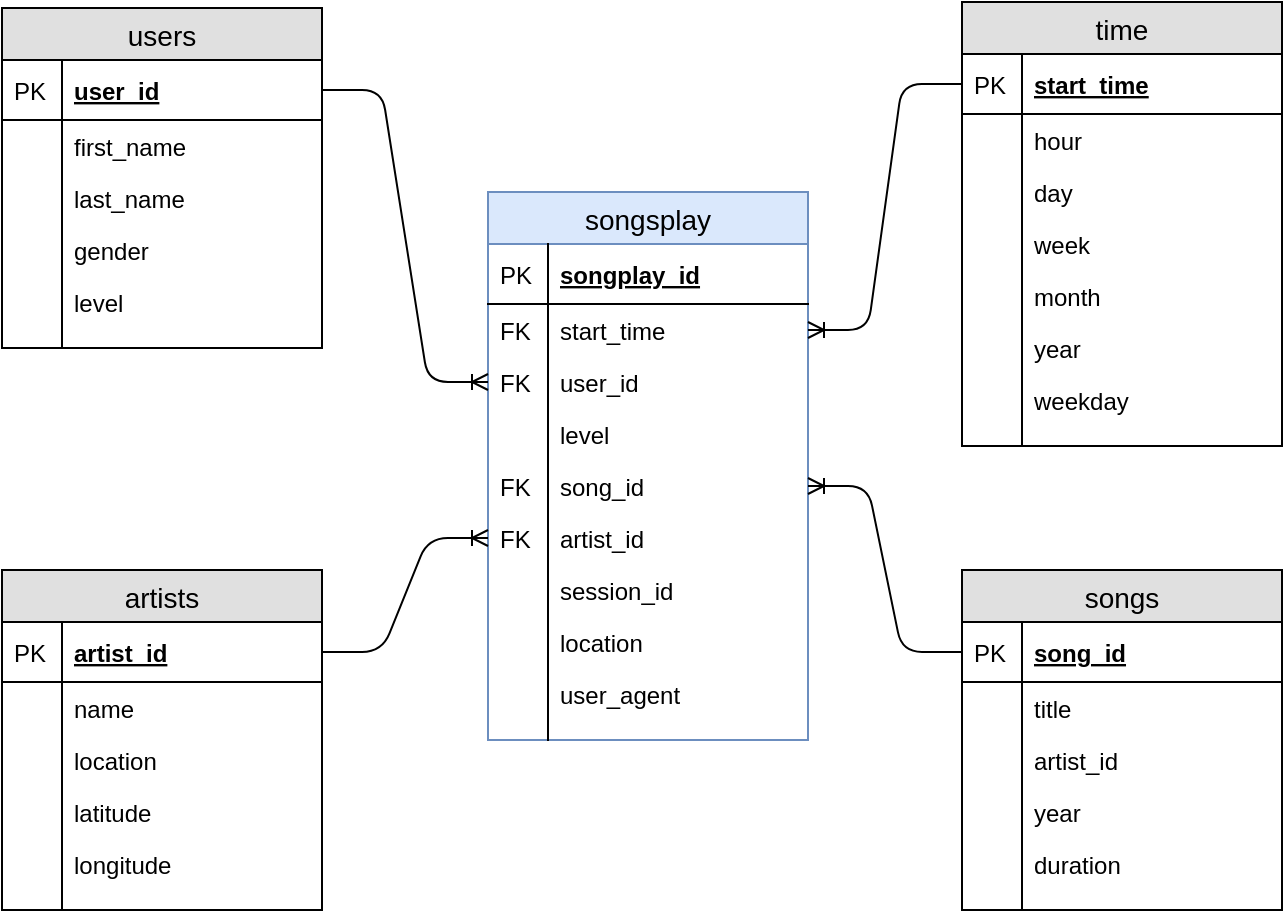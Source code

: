<mxfile version="10.6.5" type="device"><diagram id="7B6VIIEP655GMPVG7fsX" name="Página-1"><mxGraphModel dx="1010" dy="611" grid="1" gridSize="10" guides="1" tooltips="1" connect="1" arrows="1" fold="1" page="1" pageScale="1" pageWidth="670" pageHeight="470" math="0" shadow="0"><root><mxCell id="0"/><mxCell id="1" parent="0"/><mxCell id="2fcEKPnrHagJx_HG-qDS-12" value="songsplay" style="swimlane;fontStyle=0;childLayout=stackLayout;horizontal=1;startSize=26;fillColor=#dae8fc;horizontalStack=0;resizeParent=1;resizeParentMax=0;resizeLast=0;collapsible=1;marginBottom=0;swimlaneFillColor=#ffffff;align=center;fontSize=14;strokeColor=#6c8ebf;" vertex="1" parent="1"><mxGeometry x="256" y="105" width="160" height="274" as="geometry"/></mxCell><mxCell id="2fcEKPnrHagJx_HG-qDS-13" value="songplay_id" style="shape=partialRectangle;top=0;left=0;right=0;bottom=1;align=left;verticalAlign=middle;fillColor=none;spacingLeft=34;spacingRight=4;overflow=hidden;rotatable=0;points=[[0,0.5],[1,0.5]];portConstraint=eastwest;dropTarget=0;fontStyle=5;fontSize=12;" vertex="1" parent="2fcEKPnrHagJx_HG-qDS-12"><mxGeometry y="26" width="160" height="30" as="geometry"/></mxCell><mxCell id="2fcEKPnrHagJx_HG-qDS-14" value="PK" style="shape=partialRectangle;top=0;left=0;bottom=0;fillColor=none;align=left;verticalAlign=middle;spacingLeft=4;spacingRight=4;overflow=hidden;rotatable=0;points=[];portConstraint=eastwest;part=1;fontSize=12;" vertex="1" connectable="0" parent="2fcEKPnrHagJx_HG-qDS-13"><mxGeometry width="30" height="30" as="geometry"/></mxCell><mxCell id="2fcEKPnrHagJx_HG-qDS-15" value="start_time" style="shape=partialRectangle;top=0;left=0;right=0;bottom=0;align=left;verticalAlign=top;fillColor=none;spacingLeft=34;spacingRight=4;overflow=hidden;rotatable=0;points=[[0,0.5],[1,0.5]];portConstraint=eastwest;dropTarget=0;fontSize=12;" vertex="1" parent="2fcEKPnrHagJx_HG-qDS-12"><mxGeometry y="56" width="160" height="26" as="geometry"/></mxCell><mxCell id="2fcEKPnrHagJx_HG-qDS-16" value="FK" style="shape=partialRectangle;top=0;left=0;bottom=0;fillColor=none;align=left;verticalAlign=top;spacingLeft=4;spacingRight=4;overflow=hidden;rotatable=0;points=[];portConstraint=eastwest;part=1;fontSize=12;" vertex="1" connectable="0" parent="2fcEKPnrHagJx_HG-qDS-15"><mxGeometry width="30" height="26" as="geometry"/></mxCell><mxCell id="2fcEKPnrHagJx_HG-qDS-17" value="user_id" style="shape=partialRectangle;top=0;left=0;right=0;bottom=0;align=left;verticalAlign=top;fillColor=none;spacingLeft=34;spacingRight=4;overflow=hidden;rotatable=0;points=[[0,0.5],[1,0.5]];portConstraint=eastwest;dropTarget=0;fontSize=12;" vertex="1" parent="2fcEKPnrHagJx_HG-qDS-12"><mxGeometry y="82" width="160" height="26" as="geometry"/></mxCell><mxCell id="2fcEKPnrHagJx_HG-qDS-18" value="FK" style="shape=partialRectangle;top=0;left=0;bottom=0;fillColor=none;align=left;verticalAlign=top;spacingLeft=4;spacingRight=4;overflow=hidden;rotatable=0;points=[];portConstraint=eastwest;part=1;fontSize=12;" vertex="1" connectable="0" parent="2fcEKPnrHagJx_HG-qDS-17"><mxGeometry width="30" height="26" as="geometry"/></mxCell><mxCell id="2fcEKPnrHagJx_HG-qDS-19" value="level" style="shape=partialRectangle;top=0;left=0;right=0;bottom=0;align=left;verticalAlign=top;fillColor=none;spacingLeft=34;spacingRight=4;overflow=hidden;rotatable=0;points=[[0,0.5],[1,0.5]];portConstraint=eastwest;dropTarget=0;fontSize=12;" vertex="1" parent="2fcEKPnrHagJx_HG-qDS-12"><mxGeometry y="108" width="160" height="26" as="geometry"/></mxCell><mxCell id="2fcEKPnrHagJx_HG-qDS-20" value="" style="shape=partialRectangle;top=0;left=0;bottom=0;fillColor=none;align=left;verticalAlign=top;spacingLeft=4;spacingRight=4;overflow=hidden;rotatable=0;points=[];portConstraint=eastwest;part=1;fontSize=12;" vertex="1" connectable="0" parent="2fcEKPnrHagJx_HG-qDS-19"><mxGeometry width="30" height="26" as="geometry"/></mxCell><mxCell id="2fcEKPnrHagJx_HG-qDS-35" value="song_id" style="shape=partialRectangle;top=0;left=0;right=0;bottom=0;align=left;verticalAlign=top;fillColor=none;spacingLeft=34;spacingRight=4;overflow=hidden;rotatable=0;points=[[0,0.5],[1,0.5]];portConstraint=eastwest;dropTarget=0;fontSize=12;" vertex="1" parent="2fcEKPnrHagJx_HG-qDS-12"><mxGeometry y="134" width="160" height="26" as="geometry"/></mxCell><mxCell id="2fcEKPnrHagJx_HG-qDS-36" value="FK" style="shape=partialRectangle;top=0;left=0;bottom=0;fillColor=none;align=left;verticalAlign=top;spacingLeft=4;spacingRight=4;overflow=hidden;rotatable=0;points=[];portConstraint=eastwest;part=1;fontSize=12;" vertex="1" connectable="0" parent="2fcEKPnrHagJx_HG-qDS-35"><mxGeometry width="30" height="26" as="geometry"/></mxCell><mxCell id="2fcEKPnrHagJx_HG-qDS-37" value="artist_id" style="shape=partialRectangle;top=0;left=0;right=0;bottom=0;align=left;verticalAlign=top;fillColor=none;spacingLeft=34;spacingRight=4;overflow=hidden;rotatable=0;points=[[0,0.5],[1,0.5]];portConstraint=eastwest;dropTarget=0;fontSize=12;" vertex="1" parent="2fcEKPnrHagJx_HG-qDS-12"><mxGeometry y="160" width="160" height="26" as="geometry"/></mxCell><mxCell id="2fcEKPnrHagJx_HG-qDS-38" value="FK" style="shape=partialRectangle;top=0;left=0;bottom=0;fillColor=none;align=left;verticalAlign=top;spacingLeft=4;spacingRight=4;overflow=hidden;rotatable=0;points=[];portConstraint=eastwest;part=1;fontSize=12;" vertex="1" connectable="0" parent="2fcEKPnrHagJx_HG-qDS-37"><mxGeometry width="30" height="26" as="geometry"/></mxCell><mxCell id="2fcEKPnrHagJx_HG-qDS-39" value="session_id" style="shape=partialRectangle;top=0;left=0;right=0;bottom=0;align=left;verticalAlign=top;fillColor=none;spacingLeft=34;spacingRight=4;overflow=hidden;rotatable=0;points=[[0,0.5],[1,0.5]];portConstraint=eastwest;dropTarget=0;fontSize=12;" vertex="1" parent="2fcEKPnrHagJx_HG-qDS-12"><mxGeometry y="186" width="160" height="26" as="geometry"/></mxCell><mxCell id="2fcEKPnrHagJx_HG-qDS-40" value="" style="shape=partialRectangle;top=0;left=0;bottom=0;fillColor=none;align=left;verticalAlign=top;spacingLeft=4;spacingRight=4;overflow=hidden;rotatable=0;points=[];portConstraint=eastwest;part=1;fontSize=12;" vertex="1" connectable="0" parent="2fcEKPnrHagJx_HG-qDS-39"><mxGeometry width="30" height="26" as="geometry"/></mxCell><mxCell id="2fcEKPnrHagJx_HG-qDS-41" value="location" style="shape=partialRectangle;top=0;left=0;right=0;bottom=0;align=left;verticalAlign=top;fillColor=none;spacingLeft=34;spacingRight=4;overflow=hidden;rotatable=0;points=[[0,0.5],[1,0.5]];portConstraint=eastwest;dropTarget=0;fontSize=12;" vertex="1" parent="2fcEKPnrHagJx_HG-qDS-12"><mxGeometry y="212" width="160" height="26" as="geometry"/></mxCell><mxCell id="2fcEKPnrHagJx_HG-qDS-42" value="" style="shape=partialRectangle;top=0;left=0;bottom=0;fillColor=none;align=left;verticalAlign=top;spacingLeft=4;spacingRight=4;overflow=hidden;rotatable=0;points=[];portConstraint=eastwest;part=1;fontSize=12;" vertex="1" connectable="0" parent="2fcEKPnrHagJx_HG-qDS-41"><mxGeometry width="30" height="26" as="geometry"/></mxCell><mxCell id="2fcEKPnrHagJx_HG-qDS-43" value="user_agent" style="shape=partialRectangle;top=0;left=0;right=0;bottom=0;align=left;verticalAlign=top;fillColor=none;spacingLeft=34;spacingRight=4;overflow=hidden;rotatable=0;points=[[0,0.5],[1,0.5]];portConstraint=eastwest;dropTarget=0;fontSize=12;" vertex="1" parent="2fcEKPnrHagJx_HG-qDS-12"><mxGeometry y="238" width="160" height="26" as="geometry"/></mxCell><mxCell id="2fcEKPnrHagJx_HG-qDS-44" value="" style="shape=partialRectangle;top=0;left=0;bottom=0;fillColor=none;align=left;verticalAlign=top;spacingLeft=4;spacingRight=4;overflow=hidden;rotatable=0;points=[];portConstraint=eastwest;part=1;fontSize=12;" vertex="1" connectable="0" parent="2fcEKPnrHagJx_HG-qDS-43"><mxGeometry width="30" height="26" as="geometry"/></mxCell><mxCell id="2fcEKPnrHagJx_HG-qDS-21" value="" style="shape=partialRectangle;top=0;left=0;right=0;bottom=0;align=left;verticalAlign=top;fillColor=none;spacingLeft=34;spacingRight=4;overflow=hidden;rotatable=0;points=[[0,0.5],[1,0.5]];portConstraint=eastwest;dropTarget=0;fontSize=12;" vertex="1" parent="2fcEKPnrHagJx_HG-qDS-12"><mxGeometry y="264" width="160" height="10" as="geometry"/></mxCell><mxCell id="2fcEKPnrHagJx_HG-qDS-22" value="" style="shape=partialRectangle;top=0;left=0;bottom=0;fillColor=none;align=left;verticalAlign=top;spacingLeft=4;spacingRight=4;overflow=hidden;rotatable=0;points=[];portConstraint=eastwest;part=1;fontSize=12;" vertex="1" connectable="0" parent="2fcEKPnrHagJx_HG-qDS-21"><mxGeometry width="30" height="10" as="geometry"/></mxCell><mxCell id="2fcEKPnrHagJx_HG-qDS-47" value="users" style="swimlane;fontStyle=0;childLayout=stackLayout;horizontal=1;startSize=26;fillColor=#e0e0e0;horizontalStack=0;resizeParent=1;resizeParentMax=0;resizeLast=0;collapsible=1;marginBottom=0;swimlaneFillColor=#ffffff;align=center;fontSize=14;" vertex="1" parent="1"><mxGeometry x="13" y="13" width="160" height="170" as="geometry"/></mxCell><mxCell id="2fcEKPnrHagJx_HG-qDS-48" value="user_id" style="shape=partialRectangle;top=0;left=0;right=0;bottom=1;align=left;verticalAlign=middle;fillColor=none;spacingLeft=34;spacingRight=4;overflow=hidden;rotatable=0;points=[[0,0.5],[1,0.5]];portConstraint=eastwest;dropTarget=0;fontStyle=5;fontSize=12;" vertex="1" parent="2fcEKPnrHagJx_HG-qDS-47"><mxGeometry y="26" width="160" height="30" as="geometry"/></mxCell><mxCell id="2fcEKPnrHagJx_HG-qDS-49" value="PK" style="shape=partialRectangle;top=0;left=0;bottom=0;fillColor=none;align=left;verticalAlign=middle;spacingLeft=4;spacingRight=4;overflow=hidden;rotatable=0;points=[];portConstraint=eastwest;part=1;fontSize=12;" vertex="1" connectable="0" parent="2fcEKPnrHagJx_HG-qDS-48"><mxGeometry width="30" height="30" as="geometry"/></mxCell><mxCell id="2fcEKPnrHagJx_HG-qDS-50" value="first_name" style="shape=partialRectangle;top=0;left=0;right=0;bottom=0;align=left;verticalAlign=top;fillColor=none;spacingLeft=34;spacingRight=4;overflow=hidden;rotatable=0;points=[[0,0.5],[1,0.5]];portConstraint=eastwest;dropTarget=0;fontSize=12;" vertex="1" parent="2fcEKPnrHagJx_HG-qDS-47"><mxGeometry y="56" width="160" height="26" as="geometry"/></mxCell><mxCell id="2fcEKPnrHagJx_HG-qDS-51" value="" style="shape=partialRectangle;top=0;left=0;bottom=0;fillColor=none;align=left;verticalAlign=top;spacingLeft=4;spacingRight=4;overflow=hidden;rotatable=0;points=[];portConstraint=eastwest;part=1;fontSize=12;" vertex="1" connectable="0" parent="2fcEKPnrHagJx_HG-qDS-50"><mxGeometry width="30" height="26" as="geometry"/></mxCell><mxCell id="2fcEKPnrHagJx_HG-qDS-52" value="last_name" style="shape=partialRectangle;top=0;left=0;right=0;bottom=0;align=left;verticalAlign=top;fillColor=none;spacingLeft=34;spacingRight=4;overflow=hidden;rotatable=0;points=[[0,0.5],[1,0.5]];portConstraint=eastwest;dropTarget=0;fontSize=12;" vertex="1" parent="2fcEKPnrHagJx_HG-qDS-47"><mxGeometry y="82" width="160" height="26" as="geometry"/></mxCell><mxCell id="2fcEKPnrHagJx_HG-qDS-53" value="" style="shape=partialRectangle;top=0;left=0;bottom=0;fillColor=none;align=left;verticalAlign=top;spacingLeft=4;spacingRight=4;overflow=hidden;rotatable=0;points=[];portConstraint=eastwest;part=1;fontSize=12;" vertex="1" connectable="0" parent="2fcEKPnrHagJx_HG-qDS-52"><mxGeometry width="30" height="26" as="geometry"/></mxCell><mxCell id="2fcEKPnrHagJx_HG-qDS-54" value="gender" style="shape=partialRectangle;top=0;left=0;right=0;bottom=0;align=left;verticalAlign=top;fillColor=none;spacingLeft=34;spacingRight=4;overflow=hidden;rotatable=0;points=[[0,0.5],[1,0.5]];portConstraint=eastwest;dropTarget=0;fontSize=12;" vertex="1" parent="2fcEKPnrHagJx_HG-qDS-47"><mxGeometry y="108" width="160" height="26" as="geometry"/></mxCell><mxCell id="2fcEKPnrHagJx_HG-qDS-55" value="" style="shape=partialRectangle;top=0;left=0;bottom=0;fillColor=none;align=left;verticalAlign=top;spacingLeft=4;spacingRight=4;overflow=hidden;rotatable=0;points=[];portConstraint=eastwest;part=1;fontSize=12;" vertex="1" connectable="0" parent="2fcEKPnrHagJx_HG-qDS-54"><mxGeometry width="30" height="26" as="geometry"/></mxCell><mxCell id="2fcEKPnrHagJx_HG-qDS-58" value="level" style="shape=partialRectangle;top=0;left=0;right=0;bottom=0;align=left;verticalAlign=top;fillColor=none;spacingLeft=34;spacingRight=4;overflow=hidden;rotatable=0;points=[[0,0.5],[1,0.5]];portConstraint=eastwest;dropTarget=0;fontSize=12;" vertex="1" parent="2fcEKPnrHagJx_HG-qDS-47"><mxGeometry y="134" width="160" height="26" as="geometry"/></mxCell><mxCell id="2fcEKPnrHagJx_HG-qDS-59" value="" style="shape=partialRectangle;top=0;left=0;bottom=0;fillColor=none;align=left;verticalAlign=top;spacingLeft=4;spacingRight=4;overflow=hidden;rotatable=0;points=[];portConstraint=eastwest;part=1;fontSize=12;" vertex="1" connectable="0" parent="2fcEKPnrHagJx_HG-qDS-58"><mxGeometry width="30" height="26" as="geometry"/></mxCell><mxCell id="2fcEKPnrHagJx_HG-qDS-56" value="" style="shape=partialRectangle;top=0;left=0;right=0;bottom=0;align=left;verticalAlign=top;fillColor=none;spacingLeft=34;spacingRight=4;overflow=hidden;rotatable=0;points=[[0,0.5],[1,0.5]];portConstraint=eastwest;dropTarget=0;fontSize=12;" vertex="1" parent="2fcEKPnrHagJx_HG-qDS-47"><mxGeometry y="160" width="160" height="10" as="geometry"/></mxCell><mxCell id="2fcEKPnrHagJx_HG-qDS-57" value="" style="shape=partialRectangle;top=0;left=0;bottom=0;fillColor=none;align=left;verticalAlign=top;spacingLeft=4;spacingRight=4;overflow=hidden;rotatable=0;points=[];portConstraint=eastwest;part=1;fontSize=12;" vertex="1" connectable="0" parent="2fcEKPnrHagJx_HG-qDS-56"><mxGeometry width="30" height="10" as="geometry"/></mxCell><mxCell id="2fcEKPnrHagJx_HG-qDS-60" value="" style="edgeStyle=entityRelationEdgeStyle;fontSize=12;html=1;endArrow=ERoneToMany;entryX=0;entryY=0.5;entryDx=0;entryDy=0;exitX=1;exitY=0.5;exitDx=0;exitDy=0;" edge="1" parent="1" source="2fcEKPnrHagJx_HG-qDS-48" target="2fcEKPnrHagJx_HG-qDS-17"><mxGeometry width="100" height="100" relative="1" as="geometry"><mxPoint x="13" y="522" as="sourcePoint"/><mxPoint x="113" y="422" as="targetPoint"/></mxGeometry></mxCell><mxCell id="2fcEKPnrHagJx_HG-qDS-61" value="songs" style="swimlane;fontStyle=0;childLayout=stackLayout;horizontal=1;startSize=26;fillColor=#e0e0e0;horizontalStack=0;resizeParent=1;resizeParentMax=0;resizeLast=0;collapsible=1;marginBottom=0;swimlaneFillColor=#ffffff;align=center;fontSize=14;" vertex="1" parent="1"><mxGeometry x="493" y="294" width="160" height="170" as="geometry"/></mxCell><mxCell id="2fcEKPnrHagJx_HG-qDS-62" value="song_id" style="shape=partialRectangle;top=0;left=0;right=0;bottom=1;align=left;verticalAlign=middle;fillColor=none;spacingLeft=34;spacingRight=4;overflow=hidden;rotatable=0;points=[[0,0.5],[1,0.5]];portConstraint=eastwest;dropTarget=0;fontStyle=5;fontSize=12;" vertex="1" parent="2fcEKPnrHagJx_HG-qDS-61"><mxGeometry y="26" width="160" height="30" as="geometry"/></mxCell><mxCell id="2fcEKPnrHagJx_HG-qDS-63" value="PK" style="shape=partialRectangle;top=0;left=0;bottom=0;fillColor=none;align=left;verticalAlign=middle;spacingLeft=4;spacingRight=4;overflow=hidden;rotatable=0;points=[];portConstraint=eastwest;part=1;fontSize=12;" vertex="1" connectable="0" parent="2fcEKPnrHagJx_HG-qDS-62"><mxGeometry width="30" height="30" as="geometry"/></mxCell><mxCell id="2fcEKPnrHagJx_HG-qDS-64" value="title" style="shape=partialRectangle;top=0;left=0;right=0;bottom=0;align=left;verticalAlign=top;fillColor=none;spacingLeft=34;spacingRight=4;overflow=hidden;rotatable=0;points=[[0,0.5],[1,0.5]];portConstraint=eastwest;dropTarget=0;fontSize=12;" vertex="1" parent="2fcEKPnrHagJx_HG-qDS-61"><mxGeometry y="56" width="160" height="26" as="geometry"/></mxCell><mxCell id="2fcEKPnrHagJx_HG-qDS-65" value="" style="shape=partialRectangle;top=0;left=0;bottom=0;fillColor=none;align=left;verticalAlign=top;spacingLeft=4;spacingRight=4;overflow=hidden;rotatable=0;points=[];portConstraint=eastwest;part=1;fontSize=12;" vertex="1" connectable="0" parent="2fcEKPnrHagJx_HG-qDS-64"><mxGeometry width="30" height="26" as="geometry"/></mxCell><mxCell id="2fcEKPnrHagJx_HG-qDS-66" value="artist_id" style="shape=partialRectangle;top=0;left=0;right=0;bottom=0;align=left;verticalAlign=top;fillColor=none;spacingLeft=34;spacingRight=4;overflow=hidden;rotatable=0;points=[[0,0.5],[1,0.5]];portConstraint=eastwest;dropTarget=0;fontSize=12;" vertex="1" parent="2fcEKPnrHagJx_HG-qDS-61"><mxGeometry y="82" width="160" height="26" as="geometry"/></mxCell><mxCell id="2fcEKPnrHagJx_HG-qDS-67" value="" style="shape=partialRectangle;top=0;left=0;bottom=0;fillColor=none;align=left;verticalAlign=top;spacingLeft=4;spacingRight=4;overflow=hidden;rotatable=0;points=[];portConstraint=eastwest;part=1;fontSize=12;" vertex="1" connectable="0" parent="2fcEKPnrHagJx_HG-qDS-66"><mxGeometry width="30" height="26" as="geometry"/></mxCell><mxCell id="2fcEKPnrHagJx_HG-qDS-68" value="year" style="shape=partialRectangle;top=0;left=0;right=0;bottom=0;align=left;verticalAlign=top;fillColor=none;spacingLeft=34;spacingRight=4;overflow=hidden;rotatable=0;points=[[0,0.5],[1,0.5]];portConstraint=eastwest;dropTarget=0;fontSize=12;" vertex="1" parent="2fcEKPnrHagJx_HG-qDS-61"><mxGeometry y="108" width="160" height="26" as="geometry"/></mxCell><mxCell id="2fcEKPnrHagJx_HG-qDS-69" value="" style="shape=partialRectangle;top=0;left=0;bottom=0;fillColor=none;align=left;verticalAlign=top;spacingLeft=4;spacingRight=4;overflow=hidden;rotatable=0;points=[];portConstraint=eastwest;part=1;fontSize=12;" vertex="1" connectable="0" parent="2fcEKPnrHagJx_HG-qDS-68"><mxGeometry width="30" height="26" as="geometry"/></mxCell><mxCell id="2fcEKPnrHagJx_HG-qDS-70" value="duration" style="shape=partialRectangle;top=0;left=0;right=0;bottom=0;align=left;verticalAlign=top;fillColor=none;spacingLeft=34;spacingRight=4;overflow=hidden;rotatable=0;points=[[0,0.5],[1,0.5]];portConstraint=eastwest;dropTarget=0;fontSize=12;" vertex="1" parent="2fcEKPnrHagJx_HG-qDS-61"><mxGeometry y="134" width="160" height="26" as="geometry"/></mxCell><mxCell id="2fcEKPnrHagJx_HG-qDS-71" value="" style="shape=partialRectangle;top=0;left=0;bottom=0;fillColor=none;align=left;verticalAlign=top;spacingLeft=4;spacingRight=4;overflow=hidden;rotatable=0;points=[];portConstraint=eastwest;part=1;fontSize=12;" vertex="1" connectable="0" parent="2fcEKPnrHagJx_HG-qDS-70"><mxGeometry width="30" height="26" as="geometry"/></mxCell><mxCell id="2fcEKPnrHagJx_HG-qDS-72" value="" style="shape=partialRectangle;top=0;left=0;right=0;bottom=0;align=left;verticalAlign=top;fillColor=none;spacingLeft=34;spacingRight=4;overflow=hidden;rotatable=0;points=[[0,0.5],[1,0.5]];portConstraint=eastwest;dropTarget=0;fontSize=12;" vertex="1" parent="2fcEKPnrHagJx_HG-qDS-61"><mxGeometry y="160" width="160" height="10" as="geometry"/></mxCell><mxCell id="2fcEKPnrHagJx_HG-qDS-73" value="" style="shape=partialRectangle;top=0;left=0;bottom=0;fillColor=none;align=left;verticalAlign=top;spacingLeft=4;spacingRight=4;overflow=hidden;rotatable=0;points=[];portConstraint=eastwest;part=1;fontSize=12;" vertex="1" connectable="0" parent="2fcEKPnrHagJx_HG-qDS-72"><mxGeometry width="30" height="10" as="geometry"/></mxCell><mxCell id="2fcEKPnrHagJx_HG-qDS-74" value="" style="edgeStyle=entityRelationEdgeStyle;fontSize=12;html=1;endArrow=none;startArrow=ERoneToMany;startFill=0;endFill=0;exitX=1;exitY=0.5;exitDx=0;exitDy=0;entryX=0;entryY=0.5;entryDx=0;entryDy=0;" edge="1" parent="1" source="2fcEKPnrHagJx_HG-qDS-35" target="2fcEKPnrHagJx_HG-qDS-62"><mxGeometry width="100" height="100" relative="1" as="geometry"><mxPoint x="513" y="272" as="sourcePoint"/><mxPoint x="533" y="432" as="targetPoint"/></mxGeometry></mxCell><mxCell id="2fcEKPnrHagJx_HG-qDS-75" value="time" style="swimlane;fontStyle=0;childLayout=stackLayout;horizontal=1;startSize=26;fillColor=#e0e0e0;horizontalStack=0;resizeParent=1;resizeParentMax=0;resizeLast=0;collapsible=1;marginBottom=0;swimlaneFillColor=#ffffff;align=center;fontSize=14;" vertex="1" parent="1"><mxGeometry x="493" y="10" width="160" height="222" as="geometry"/></mxCell><mxCell id="2fcEKPnrHagJx_HG-qDS-76" value="start_time" style="shape=partialRectangle;top=0;left=0;right=0;bottom=1;align=left;verticalAlign=middle;fillColor=none;spacingLeft=34;spacingRight=4;overflow=hidden;rotatable=0;points=[[0,0.5],[1,0.5]];portConstraint=eastwest;dropTarget=0;fontStyle=5;fontSize=12;" vertex="1" parent="2fcEKPnrHagJx_HG-qDS-75"><mxGeometry y="26" width="160" height="30" as="geometry"/></mxCell><mxCell id="2fcEKPnrHagJx_HG-qDS-77" value="PK" style="shape=partialRectangle;top=0;left=0;bottom=0;fillColor=none;align=left;verticalAlign=middle;spacingLeft=4;spacingRight=4;overflow=hidden;rotatable=0;points=[];portConstraint=eastwest;part=1;fontSize=12;" vertex="1" connectable="0" parent="2fcEKPnrHagJx_HG-qDS-76"><mxGeometry width="30" height="30" as="geometry"/></mxCell><mxCell id="2fcEKPnrHagJx_HG-qDS-78" value="hour" style="shape=partialRectangle;top=0;left=0;right=0;bottom=0;align=left;verticalAlign=top;fillColor=none;spacingLeft=34;spacingRight=4;overflow=hidden;rotatable=0;points=[[0,0.5],[1,0.5]];portConstraint=eastwest;dropTarget=0;fontSize=12;" vertex="1" parent="2fcEKPnrHagJx_HG-qDS-75"><mxGeometry y="56" width="160" height="26" as="geometry"/></mxCell><mxCell id="2fcEKPnrHagJx_HG-qDS-79" value="" style="shape=partialRectangle;top=0;left=0;bottom=0;fillColor=none;align=left;verticalAlign=top;spacingLeft=4;spacingRight=4;overflow=hidden;rotatable=0;points=[];portConstraint=eastwest;part=1;fontSize=12;" vertex="1" connectable="0" parent="2fcEKPnrHagJx_HG-qDS-78"><mxGeometry width="30" height="26" as="geometry"/></mxCell><mxCell id="2fcEKPnrHagJx_HG-qDS-80" value="day" style="shape=partialRectangle;top=0;left=0;right=0;bottom=0;align=left;verticalAlign=top;fillColor=none;spacingLeft=34;spacingRight=4;overflow=hidden;rotatable=0;points=[[0,0.5],[1,0.5]];portConstraint=eastwest;dropTarget=0;fontSize=12;" vertex="1" parent="2fcEKPnrHagJx_HG-qDS-75"><mxGeometry y="82" width="160" height="26" as="geometry"/></mxCell><mxCell id="2fcEKPnrHagJx_HG-qDS-81" value="" style="shape=partialRectangle;top=0;left=0;bottom=0;fillColor=none;align=left;verticalAlign=top;spacingLeft=4;spacingRight=4;overflow=hidden;rotatable=0;points=[];portConstraint=eastwest;part=1;fontSize=12;" vertex="1" connectable="0" parent="2fcEKPnrHagJx_HG-qDS-80"><mxGeometry width="30" height="26" as="geometry"/></mxCell><mxCell id="2fcEKPnrHagJx_HG-qDS-82" value="week" style="shape=partialRectangle;top=0;left=0;right=0;bottom=0;align=left;verticalAlign=top;fillColor=none;spacingLeft=34;spacingRight=4;overflow=hidden;rotatable=0;points=[[0,0.5],[1,0.5]];portConstraint=eastwest;dropTarget=0;fontSize=12;" vertex="1" parent="2fcEKPnrHagJx_HG-qDS-75"><mxGeometry y="108" width="160" height="26" as="geometry"/></mxCell><mxCell id="2fcEKPnrHagJx_HG-qDS-83" value="" style="shape=partialRectangle;top=0;left=0;bottom=0;fillColor=none;align=left;verticalAlign=top;spacingLeft=4;spacingRight=4;overflow=hidden;rotatable=0;points=[];portConstraint=eastwest;part=1;fontSize=12;" vertex="1" connectable="0" parent="2fcEKPnrHagJx_HG-qDS-82"><mxGeometry width="30" height="26" as="geometry"/></mxCell><mxCell id="2fcEKPnrHagJx_HG-qDS-84" value="month" style="shape=partialRectangle;top=0;left=0;right=0;bottom=0;align=left;verticalAlign=top;fillColor=none;spacingLeft=34;spacingRight=4;overflow=hidden;rotatable=0;points=[[0,0.5],[1,0.5]];portConstraint=eastwest;dropTarget=0;fontSize=12;" vertex="1" parent="2fcEKPnrHagJx_HG-qDS-75"><mxGeometry y="134" width="160" height="26" as="geometry"/></mxCell><mxCell id="2fcEKPnrHagJx_HG-qDS-85" value="" style="shape=partialRectangle;top=0;left=0;bottom=0;fillColor=none;align=left;verticalAlign=top;spacingLeft=4;spacingRight=4;overflow=hidden;rotatable=0;points=[];portConstraint=eastwest;part=1;fontSize=12;" vertex="1" connectable="0" parent="2fcEKPnrHagJx_HG-qDS-84"><mxGeometry width="30" height="26" as="geometry"/></mxCell><mxCell id="2fcEKPnrHagJx_HG-qDS-88" value="year" style="shape=partialRectangle;top=0;left=0;right=0;bottom=0;align=left;verticalAlign=top;fillColor=none;spacingLeft=34;spacingRight=4;overflow=hidden;rotatable=0;points=[[0,0.5],[1,0.5]];portConstraint=eastwest;dropTarget=0;fontSize=12;" vertex="1" parent="2fcEKPnrHagJx_HG-qDS-75"><mxGeometry y="160" width="160" height="26" as="geometry"/></mxCell><mxCell id="2fcEKPnrHagJx_HG-qDS-89" value="" style="shape=partialRectangle;top=0;left=0;bottom=0;fillColor=none;align=left;verticalAlign=top;spacingLeft=4;spacingRight=4;overflow=hidden;rotatable=0;points=[];portConstraint=eastwest;part=1;fontSize=12;" vertex="1" connectable="0" parent="2fcEKPnrHagJx_HG-qDS-88"><mxGeometry width="30" height="26" as="geometry"/></mxCell><mxCell id="2fcEKPnrHagJx_HG-qDS-90" value="weekday" style="shape=partialRectangle;top=0;left=0;right=0;bottom=0;align=left;verticalAlign=top;fillColor=none;spacingLeft=34;spacingRight=4;overflow=hidden;rotatable=0;points=[[0,0.5],[1,0.5]];portConstraint=eastwest;dropTarget=0;fontSize=12;" vertex="1" parent="2fcEKPnrHagJx_HG-qDS-75"><mxGeometry y="186" width="160" height="26" as="geometry"/></mxCell><mxCell id="2fcEKPnrHagJx_HG-qDS-91" value="" style="shape=partialRectangle;top=0;left=0;bottom=0;fillColor=none;align=left;verticalAlign=top;spacingLeft=4;spacingRight=4;overflow=hidden;rotatable=0;points=[];portConstraint=eastwest;part=1;fontSize=12;" vertex="1" connectable="0" parent="2fcEKPnrHagJx_HG-qDS-90"><mxGeometry width="30" height="26" as="geometry"/></mxCell><mxCell id="2fcEKPnrHagJx_HG-qDS-86" value="" style="shape=partialRectangle;top=0;left=0;right=0;bottom=0;align=left;verticalAlign=top;fillColor=none;spacingLeft=34;spacingRight=4;overflow=hidden;rotatable=0;points=[[0,0.5],[1,0.5]];portConstraint=eastwest;dropTarget=0;fontSize=12;" vertex="1" parent="2fcEKPnrHagJx_HG-qDS-75"><mxGeometry y="212" width="160" height="10" as="geometry"/></mxCell><mxCell id="2fcEKPnrHagJx_HG-qDS-87" value="" style="shape=partialRectangle;top=0;left=0;bottom=0;fillColor=none;align=left;verticalAlign=top;spacingLeft=4;spacingRight=4;overflow=hidden;rotatable=0;points=[];portConstraint=eastwest;part=1;fontSize=12;" vertex="1" connectable="0" parent="2fcEKPnrHagJx_HG-qDS-86"><mxGeometry width="30" height="10" as="geometry"/></mxCell><mxCell id="2fcEKPnrHagJx_HG-qDS-92" value="" style="edgeStyle=entityRelationEdgeStyle;fontSize=12;html=1;endArrow=none;startArrow=ERoneToMany;startFill=0;endFill=0;exitX=1;exitY=0.5;exitDx=0;exitDy=0;entryX=0;entryY=0.5;entryDx=0;entryDy=0;" edge="1" parent="1" source="2fcEKPnrHagJx_HG-qDS-15" target="2fcEKPnrHagJx_HG-qDS-76"><mxGeometry width="100" height="100" relative="1" as="geometry"><mxPoint x="426" y="262" as="sourcePoint"/><mxPoint x="503" y="345" as="targetPoint"/></mxGeometry></mxCell><mxCell id="2fcEKPnrHagJx_HG-qDS-93" value="artists" style="swimlane;fontStyle=0;childLayout=stackLayout;horizontal=1;startSize=26;fillColor=#e0e0e0;horizontalStack=0;resizeParent=1;resizeParentMax=0;resizeLast=0;collapsible=1;marginBottom=0;swimlaneFillColor=#ffffff;align=center;fontSize=14;" vertex="1" parent="1"><mxGeometry x="13" y="294" width="160" height="170" as="geometry"/></mxCell><mxCell id="2fcEKPnrHagJx_HG-qDS-94" value="artist_id" style="shape=partialRectangle;top=0;left=0;right=0;bottom=1;align=left;verticalAlign=middle;fillColor=none;spacingLeft=34;spacingRight=4;overflow=hidden;rotatable=0;points=[[0,0.5],[1,0.5]];portConstraint=eastwest;dropTarget=0;fontStyle=5;fontSize=12;" vertex="1" parent="2fcEKPnrHagJx_HG-qDS-93"><mxGeometry y="26" width="160" height="30" as="geometry"/></mxCell><mxCell id="2fcEKPnrHagJx_HG-qDS-95" value="PK" style="shape=partialRectangle;top=0;left=0;bottom=0;fillColor=none;align=left;verticalAlign=middle;spacingLeft=4;spacingRight=4;overflow=hidden;rotatable=0;points=[];portConstraint=eastwest;part=1;fontSize=12;" vertex="1" connectable="0" parent="2fcEKPnrHagJx_HG-qDS-94"><mxGeometry width="30" height="30" as="geometry"/></mxCell><mxCell id="2fcEKPnrHagJx_HG-qDS-96" value="name" style="shape=partialRectangle;top=0;left=0;right=0;bottom=0;align=left;verticalAlign=top;fillColor=none;spacingLeft=34;spacingRight=4;overflow=hidden;rotatable=0;points=[[0,0.5],[1,0.5]];portConstraint=eastwest;dropTarget=0;fontSize=12;" vertex="1" parent="2fcEKPnrHagJx_HG-qDS-93"><mxGeometry y="56" width="160" height="26" as="geometry"/></mxCell><mxCell id="2fcEKPnrHagJx_HG-qDS-97" value="" style="shape=partialRectangle;top=0;left=0;bottom=0;fillColor=none;align=left;verticalAlign=top;spacingLeft=4;spacingRight=4;overflow=hidden;rotatable=0;points=[];portConstraint=eastwest;part=1;fontSize=12;" vertex="1" connectable="0" parent="2fcEKPnrHagJx_HG-qDS-96"><mxGeometry width="30" height="26" as="geometry"/></mxCell><mxCell id="2fcEKPnrHagJx_HG-qDS-98" value="location" style="shape=partialRectangle;top=0;left=0;right=0;bottom=0;align=left;verticalAlign=top;fillColor=none;spacingLeft=34;spacingRight=4;overflow=hidden;rotatable=0;points=[[0,0.5],[1,0.5]];portConstraint=eastwest;dropTarget=0;fontSize=12;" vertex="1" parent="2fcEKPnrHagJx_HG-qDS-93"><mxGeometry y="82" width="160" height="26" as="geometry"/></mxCell><mxCell id="2fcEKPnrHagJx_HG-qDS-99" value="" style="shape=partialRectangle;top=0;left=0;bottom=0;fillColor=none;align=left;verticalAlign=top;spacingLeft=4;spacingRight=4;overflow=hidden;rotatable=0;points=[];portConstraint=eastwest;part=1;fontSize=12;" vertex="1" connectable="0" parent="2fcEKPnrHagJx_HG-qDS-98"><mxGeometry width="30" height="26" as="geometry"/></mxCell><mxCell id="2fcEKPnrHagJx_HG-qDS-100" value="latitude" style="shape=partialRectangle;top=0;left=0;right=0;bottom=0;align=left;verticalAlign=top;fillColor=none;spacingLeft=34;spacingRight=4;overflow=hidden;rotatable=0;points=[[0,0.5],[1,0.5]];portConstraint=eastwest;dropTarget=0;fontSize=12;" vertex="1" parent="2fcEKPnrHagJx_HG-qDS-93"><mxGeometry y="108" width="160" height="26" as="geometry"/></mxCell><mxCell id="2fcEKPnrHagJx_HG-qDS-101" value="" style="shape=partialRectangle;top=0;left=0;bottom=0;fillColor=none;align=left;verticalAlign=top;spacingLeft=4;spacingRight=4;overflow=hidden;rotatable=0;points=[];portConstraint=eastwest;part=1;fontSize=12;" vertex="1" connectable="0" parent="2fcEKPnrHagJx_HG-qDS-100"><mxGeometry width="30" height="26" as="geometry"/></mxCell><mxCell id="2fcEKPnrHagJx_HG-qDS-102" value="longitude" style="shape=partialRectangle;top=0;left=0;right=0;bottom=0;align=left;verticalAlign=top;fillColor=none;spacingLeft=34;spacingRight=4;overflow=hidden;rotatable=0;points=[[0,0.5],[1,0.5]];portConstraint=eastwest;dropTarget=0;fontSize=12;" vertex="1" parent="2fcEKPnrHagJx_HG-qDS-93"><mxGeometry y="134" width="160" height="26" as="geometry"/></mxCell><mxCell id="2fcEKPnrHagJx_HG-qDS-103" value="" style="shape=partialRectangle;top=0;left=0;bottom=0;fillColor=none;align=left;verticalAlign=top;spacingLeft=4;spacingRight=4;overflow=hidden;rotatable=0;points=[];portConstraint=eastwest;part=1;fontSize=12;" vertex="1" connectable="0" parent="2fcEKPnrHagJx_HG-qDS-102"><mxGeometry width="30" height="26" as="geometry"/></mxCell><mxCell id="2fcEKPnrHagJx_HG-qDS-104" value="" style="shape=partialRectangle;top=0;left=0;right=0;bottom=0;align=left;verticalAlign=top;fillColor=none;spacingLeft=34;spacingRight=4;overflow=hidden;rotatable=0;points=[[0,0.5],[1,0.5]];portConstraint=eastwest;dropTarget=0;fontSize=12;" vertex="1" parent="2fcEKPnrHagJx_HG-qDS-93"><mxGeometry y="160" width="160" height="10" as="geometry"/></mxCell><mxCell id="2fcEKPnrHagJx_HG-qDS-105" value="" style="shape=partialRectangle;top=0;left=0;bottom=0;fillColor=none;align=left;verticalAlign=top;spacingLeft=4;spacingRight=4;overflow=hidden;rotatable=0;points=[];portConstraint=eastwest;part=1;fontSize=12;" vertex="1" connectable="0" parent="2fcEKPnrHagJx_HG-qDS-104"><mxGeometry width="30" height="10" as="geometry"/></mxCell><mxCell id="2fcEKPnrHagJx_HG-qDS-106" value="" style="edgeStyle=entityRelationEdgeStyle;fontSize=12;html=1;endArrow=ERoneToMany;entryX=0;entryY=0.5;entryDx=0;entryDy=0;exitX=1;exitY=0.5;exitDx=0;exitDy=0;" edge="1" parent="1" source="2fcEKPnrHagJx_HG-qDS-94" target="2fcEKPnrHagJx_HG-qDS-37"><mxGeometry width="100" height="100" relative="1" as="geometry"><mxPoint x="183" y="64" as="sourcePoint"/><mxPoint x="266" y="210" as="targetPoint"/></mxGeometry></mxCell></root></mxGraphModel></diagram></mxfile>
